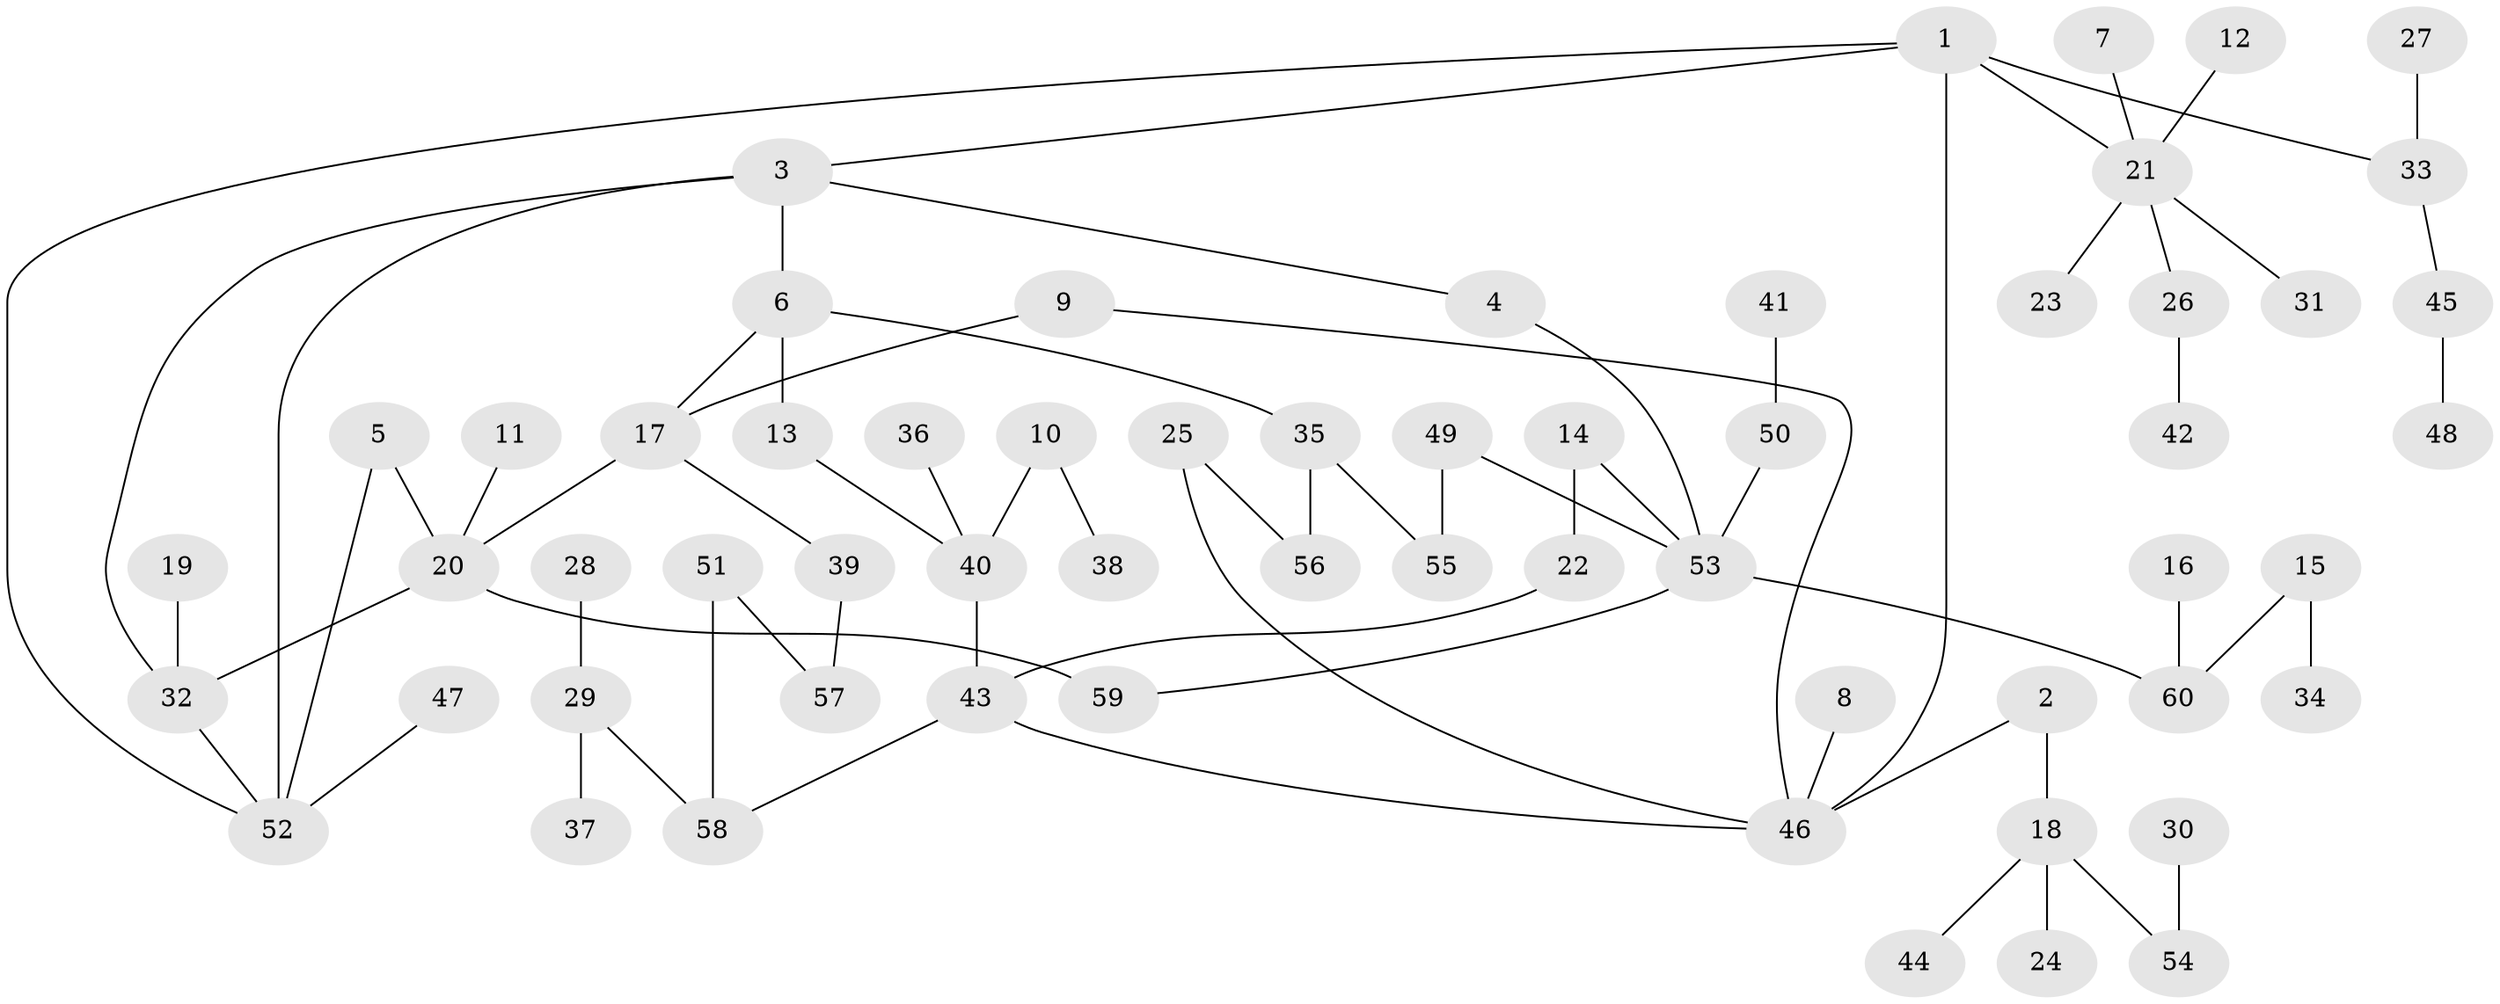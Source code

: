 // original degree distribution, {2: 0.25, 5: 0.03333333333333333, 8: 0.008333333333333333, 6: 0.025, 3: 0.125, 4: 0.1, 1: 0.45, 7: 0.008333333333333333}
// Generated by graph-tools (version 1.1) at 2025/00/03/09/25 03:00:57]
// undirected, 60 vertices, 70 edges
graph export_dot {
graph [start="1"]
  node [color=gray90,style=filled];
  1;
  2;
  3;
  4;
  5;
  6;
  7;
  8;
  9;
  10;
  11;
  12;
  13;
  14;
  15;
  16;
  17;
  18;
  19;
  20;
  21;
  22;
  23;
  24;
  25;
  26;
  27;
  28;
  29;
  30;
  31;
  32;
  33;
  34;
  35;
  36;
  37;
  38;
  39;
  40;
  41;
  42;
  43;
  44;
  45;
  46;
  47;
  48;
  49;
  50;
  51;
  52;
  53;
  54;
  55;
  56;
  57;
  58;
  59;
  60;
  1 -- 3 [weight=1.0];
  1 -- 21 [weight=1.0];
  1 -- 33 [weight=1.0];
  1 -- 46 [weight=1.0];
  1 -- 52 [weight=1.0];
  2 -- 18 [weight=1.0];
  2 -- 46 [weight=1.0];
  3 -- 4 [weight=1.0];
  3 -- 6 [weight=1.0];
  3 -- 32 [weight=1.0];
  3 -- 52 [weight=1.0];
  4 -- 53 [weight=1.0];
  5 -- 20 [weight=1.0];
  5 -- 52 [weight=1.0];
  6 -- 13 [weight=1.0];
  6 -- 17 [weight=1.0];
  6 -- 35 [weight=1.0];
  7 -- 21 [weight=1.0];
  8 -- 46 [weight=1.0];
  9 -- 17 [weight=1.0];
  9 -- 46 [weight=1.0];
  10 -- 38 [weight=1.0];
  10 -- 40 [weight=1.0];
  11 -- 20 [weight=1.0];
  12 -- 21 [weight=1.0];
  13 -- 40 [weight=1.0];
  14 -- 22 [weight=1.0];
  14 -- 53 [weight=1.0];
  15 -- 34 [weight=1.0];
  15 -- 60 [weight=1.0];
  16 -- 60 [weight=1.0];
  17 -- 20 [weight=1.0];
  17 -- 39 [weight=1.0];
  18 -- 24 [weight=1.0];
  18 -- 44 [weight=1.0];
  18 -- 54 [weight=1.0];
  19 -- 32 [weight=1.0];
  20 -- 32 [weight=1.0];
  20 -- 59 [weight=1.0];
  21 -- 23 [weight=1.0];
  21 -- 26 [weight=1.0];
  21 -- 31 [weight=1.0];
  22 -- 43 [weight=1.0];
  25 -- 46 [weight=1.0];
  25 -- 56 [weight=1.0];
  26 -- 42 [weight=1.0];
  27 -- 33 [weight=1.0];
  28 -- 29 [weight=1.0];
  29 -- 37 [weight=1.0];
  29 -- 58 [weight=1.0];
  30 -- 54 [weight=1.0];
  32 -- 52 [weight=1.0];
  33 -- 45 [weight=1.0];
  35 -- 55 [weight=1.0];
  35 -- 56 [weight=1.0];
  36 -- 40 [weight=1.0];
  39 -- 57 [weight=1.0];
  40 -- 43 [weight=1.0];
  41 -- 50 [weight=1.0];
  43 -- 46 [weight=1.0];
  43 -- 58 [weight=1.0];
  45 -- 48 [weight=1.0];
  47 -- 52 [weight=1.0];
  49 -- 53 [weight=1.0];
  49 -- 55 [weight=1.0];
  50 -- 53 [weight=1.0];
  51 -- 57 [weight=1.0];
  51 -- 58 [weight=1.0];
  53 -- 59 [weight=1.0];
  53 -- 60 [weight=1.0];
}

